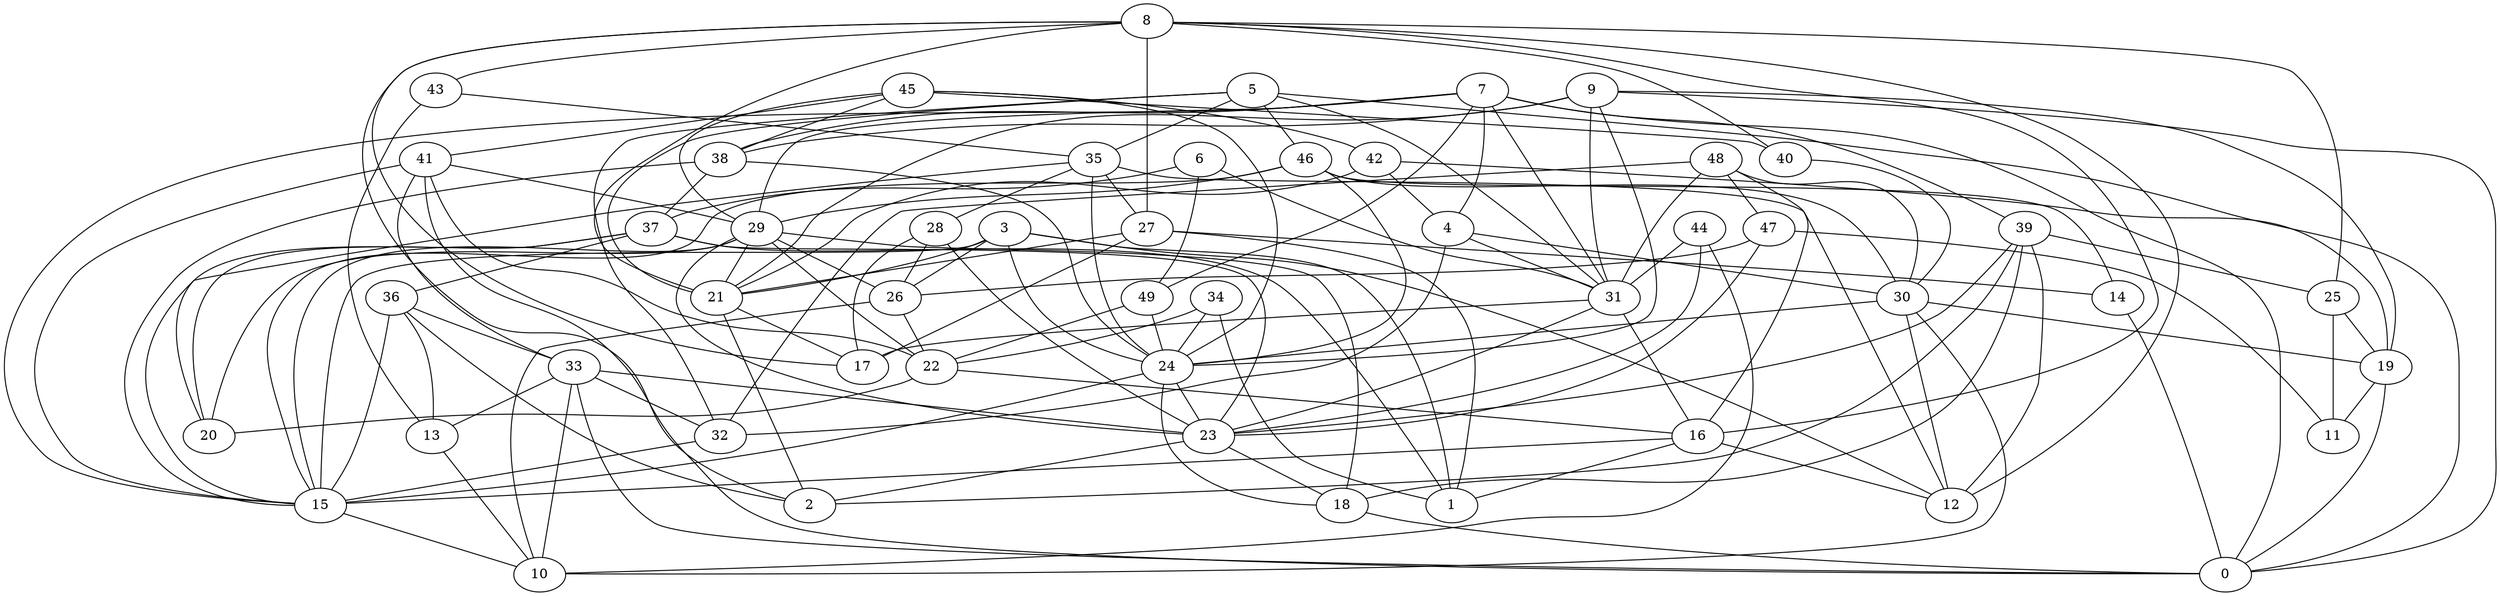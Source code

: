 digraph GG_graph {

subgraph G_graph {
edge [color = black]
"25" -> "19" [dir = none]
"25" -> "11" [dir = none]
"19" -> "11" [dir = none]
"19" -> "0" [dir = none]
"42" -> "4" [dir = none]
"42" -> "19" [dir = none]
"42" -> "21" [dir = none]
"49" -> "24" [dir = none]
"49" -> "22" [dir = none]
"44" -> "10" [dir = none]
"44" -> "31" [dir = none]
"44" -> "23" [dir = none]
"43" -> "35" [dir = none]
"43" -> "13" [dir = none]
"35" -> "20" [dir = none]
"35" -> "12" [dir = none]
"35" -> "27" [dir = none]
"35" -> "28" [dir = none]
"35" -> "24" [dir = none]
"27" -> "14" [dir = none]
"27" -> "17" [dir = none]
"27" -> "21" [dir = none]
"27" -> "1" [dir = none]
"8" -> "2" [dir = none]
"8" -> "43" [dir = none]
"8" -> "12" [dir = none]
"8" -> "21" [dir = none]
"8" -> "27" [dir = none]
"8" -> "17" [dir = none]
"8" -> "16" [dir = none]
"8" -> "40" [dir = none]
"8" -> "25" [dir = none]
"39" -> "25" [dir = none]
"39" -> "23" [dir = none]
"39" -> "18" [dir = none]
"39" -> "12" [dir = none]
"39" -> "2" [dir = none]
"18" -> "0" [dir = none]
"5" -> "35" [dir = none]
"5" -> "21" [dir = none]
"5" -> "32" [dir = none]
"5" -> "0" [dir = none]
"5" -> "31" [dir = none]
"5" -> "46" [dir = none]
"40" -> "30" [dir = none]
"22" -> "20" [dir = none]
"9" -> "19" [dir = none]
"9" -> "21" [dir = none]
"9" -> "24" [dir = none]
"9" -> "0" [dir = none]
"9" -> "38" [dir = none]
"9" -> "31" [dir = none]
"26" -> "10" [dir = none]
"26" -> "22" [dir = none]
"32" -> "15" [dir = none]
"37" -> "1" [dir = none]
"37" -> "36" [dir = none]
"37" -> "23" [dir = none]
"37" -> "15" [dir = none]
"37" -> "20" [dir = none]
"14" -> "0" [dir = none]
"34" -> "24" [dir = none]
"34" -> "1" [dir = none]
"34" -> "22" [dir = none]
"4" -> "30" [dir = none]
"4" -> "31" [dir = none]
"4" -> "32" [dir = none]
"46" -> "30" [dir = none]
"46" -> "15" [dir = none]
"46" -> "29" [dir = none]
"46" -> "24" [dir = none]
"46" -> "14" [dir = none]
"47" -> "26" [dir = none]
"47" -> "11" [dir = none]
"47" -> "23" [dir = none]
"16" -> "12" [dir = none]
"16" -> "15" [dir = none]
"16" -> "1" [dir = none]
"31" -> "16" [dir = none]
"31" -> "17" [dir = none]
"31" -> "23" [dir = none]
"48" -> "30" [dir = none]
"48" -> "47" [dir = none]
"48" -> "16" [dir = none]
"48" -> "31" [dir = none]
"48" -> "32" [dir = none]
"38" -> "15" [dir = none]
"38" -> "37" [dir = none]
"38" -> "24" [dir = none]
"24" -> "23" [dir = none]
"24" -> "15" [dir = none]
"24" -> "18" [dir = none]
"45" -> "40" [dir = none]
"45" -> "24" [dir = none]
"45" -> "38" [dir = none]
"45" -> "29" [dir = none]
"45" -> "41" [dir = none]
"45" -> "42" [dir = none]
"30" -> "10" [dir = none]
"30" -> "12" [dir = none]
"30" -> "19" [dir = none]
"30" -> "24" [dir = none]
"3" -> "1" [dir = none]
"3" -> "26" [dir = none]
"3" -> "15" [dir = none]
"3" -> "21" [dir = none]
"3" -> "24" [dir = none]
"3" -> "12" [dir = none]
"6" -> "49" [dir = none]
"6" -> "31" [dir = none]
"6" -> "37" [dir = none]
"15" -> "10" [dir = none]
"13" -> "10" [dir = none]
"29" -> "21" [dir = none]
"29" -> "26" [dir = none]
"29" -> "20" [dir = none]
"29" -> "18" [dir = none]
"29" -> "22" [dir = none]
"29" -> "23" [dir = none]
"29" -> "15" [dir = none]
"21" -> "17" [dir = none]
"23" -> "2" [dir = none]
"23" -> "18" [dir = none]
"36" -> "2" [dir = none]
"36" -> "13" [dir = none]
"36" -> "33" [dir = none]
"33" -> "32" [dir = none]
"33" -> "23" [dir = none]
"33" -> "10" [dir = none]
"33" -> "0" [dir = none]
"33" -> "13" [dir = none]
"7" -> "38" [dir = none]
"7" -> "39" [dir = none]
"7" -> "49" [dir = none]
"7" -> "4" [dir = none]
"7" -> "31" [dir = none]
"7" -> "0" [dir = none]
"7" -> "29" [dir = none]
"7" -> "15" [dir = none]
"28" -> "17" [dir = none]
"28" -> "26" [dir = none]
"28" -> "23" [dir = none]
"41" -> "33" [dir = none]
"41" -> "29" [dir = none]
"41" -> "0" [dir = none]
"41" -> "15" [dir = none]
"41" -> "22" [dir = none]
"21" -> "2" [dir = none]
"36" -> "15" [dir = none]
"22" -> "16" [dir = none]
}

}
